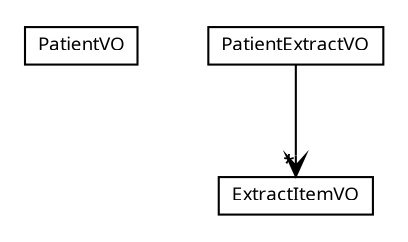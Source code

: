 #!/usr/local/bin/dot
#
# Class diagram 
# Generated by UMLGraph version R5_6 (http://www.umlgraph.org/)
#

digraph G {
	edge [fontname="Trebuchet MS",fontsize=10,labelfontname="Trebuchet MS",labelfontsize=10];
	node [fontname="Trebuchet MS",fontsize=10,shape=plaintext];
	nodesep=0.25;
	ranksep=0.5;
	// se.cambio.cds.model.facade.ehr.vo.PatientVO
	c33998 [label=<<table title="se.cambio.cds.model.facade.ehr.vo.PatientVO" border="0" cellborder="1" cellspacing="0" cellpadding="2" port="p" href="./PatientVO.html">
		<tr><td><table border="0" cellspacing="0" cellpadding="1">
<tr><td align="center" balign="center"><font face="Trebuchet MS"> PatientVO </font></td></tr>
		</table></td></tr>
		</table>>, URL="./PatientVO.html", fontname="Trebuchet MS", fontcolor="black", fontsize=9.0];
	// se.cambio.cds.model.facade.ehr.vo.PatientExtractVO
	c33999 [label=<<table title="se.cambio.cds.model.facade.ehr.vo.PatientExtractVO" border="0" cellborder="1" cellspacing="0" cellpadding="2" port="p" href="./PatientExtractVO.html">
		<tr><td><table border="0" cellspacing="0" cellpadding="1">
<tr><td align="center" balign="center"><font face="Trebuchet MS"> PatientExtractVO </font></td></tr>
		</table></td></tr>
		</table>>, URL="./PatientExtractVO.html", fontname="Trebuchet MS", fontcolor="black", fontsize=9.0];
	// se.cambio.cds.model.facade.ehr.vo.ExtractItemVO
	c34000 [label=<<table title="se.cambio.cds.model.facade.ehr.vo.ExtractItemVO" border="0" cellborder="1" cellspacing="0" cellpadding="2" port="p" href="./ExtractItemVO.html">
		<tr><td><table border="0" cellspacing="0" cellpadding="1">
<tr><td align="center" balign="center"><font face="Trebuchet MS"> ExtractItemVO </font></td></tr>
		</table></td></tr>
		</table>>, URL="./ExtractItemVO.html", fontname="Trebuchet MS", fontcolor="black", fontsize=9.0];
	// se.cambio.cds.model.facade.ehr.vo.PatientExtractVO NAVASSOC se.cambio.cds.model.facade.ehr.vo.ExtractItemVO
	c33999:p -> c34000:p [taillabel="", label="", headlabel="*", fontname="Trebuchet MS", fontcolor="black", fontsize=10.0, color="black", arrowhead=open];
}

